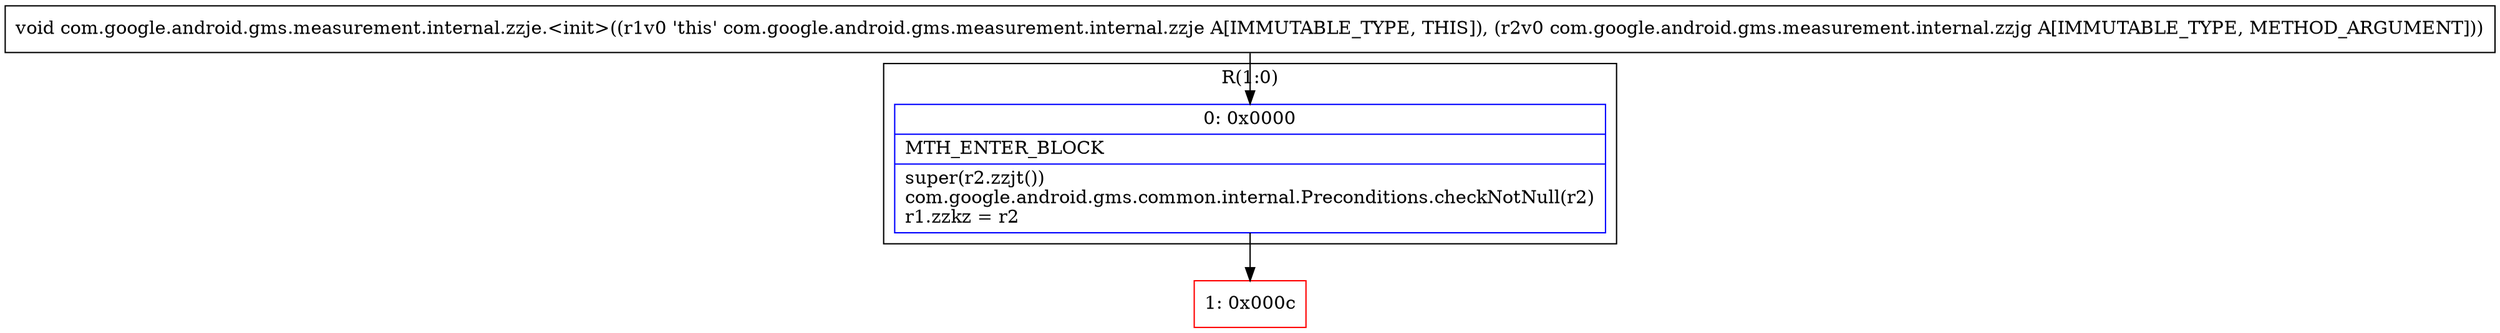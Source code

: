digraph "CFG forcom.google.android.gms.measurement.internal.zzje.\<init\>(Lcom\/google\/android\/gms\/measurement\/internal\/zzjg;)V" {
subgraph cluster_Region_687588386 {
label = "R(1:0)";
node [shape=record,color=blue];
Node_0 [shape=record,label="{0\:\ 0x0000|MTH_ENTER_BLOCK\l|super(r2.zzjt())\lcom.google.android.gms.common.internal.Preconditions.checkNotNull(r2)\lr1.zzkz = r2\l}"];
}
Node_1 [shape=record,color=red,label="{1\:\ 0x000c}"];
MethodNode[shape=record,label="{void com.google.android.gms.measurement.internal.zzje.\<init\>((r1v0 'this' com.google.android.gms.measurement.internal.zzje A[IMMUTABLE_TYPE, THIS]), (r2v0 com.google.android.gms.measurement.internal.zzjg A[IMMUTABLE_TYPE, METHOD_ARGUMENT])) }"];
MethodNode -> Node_0;
Node_0 -> Node_1;
}

